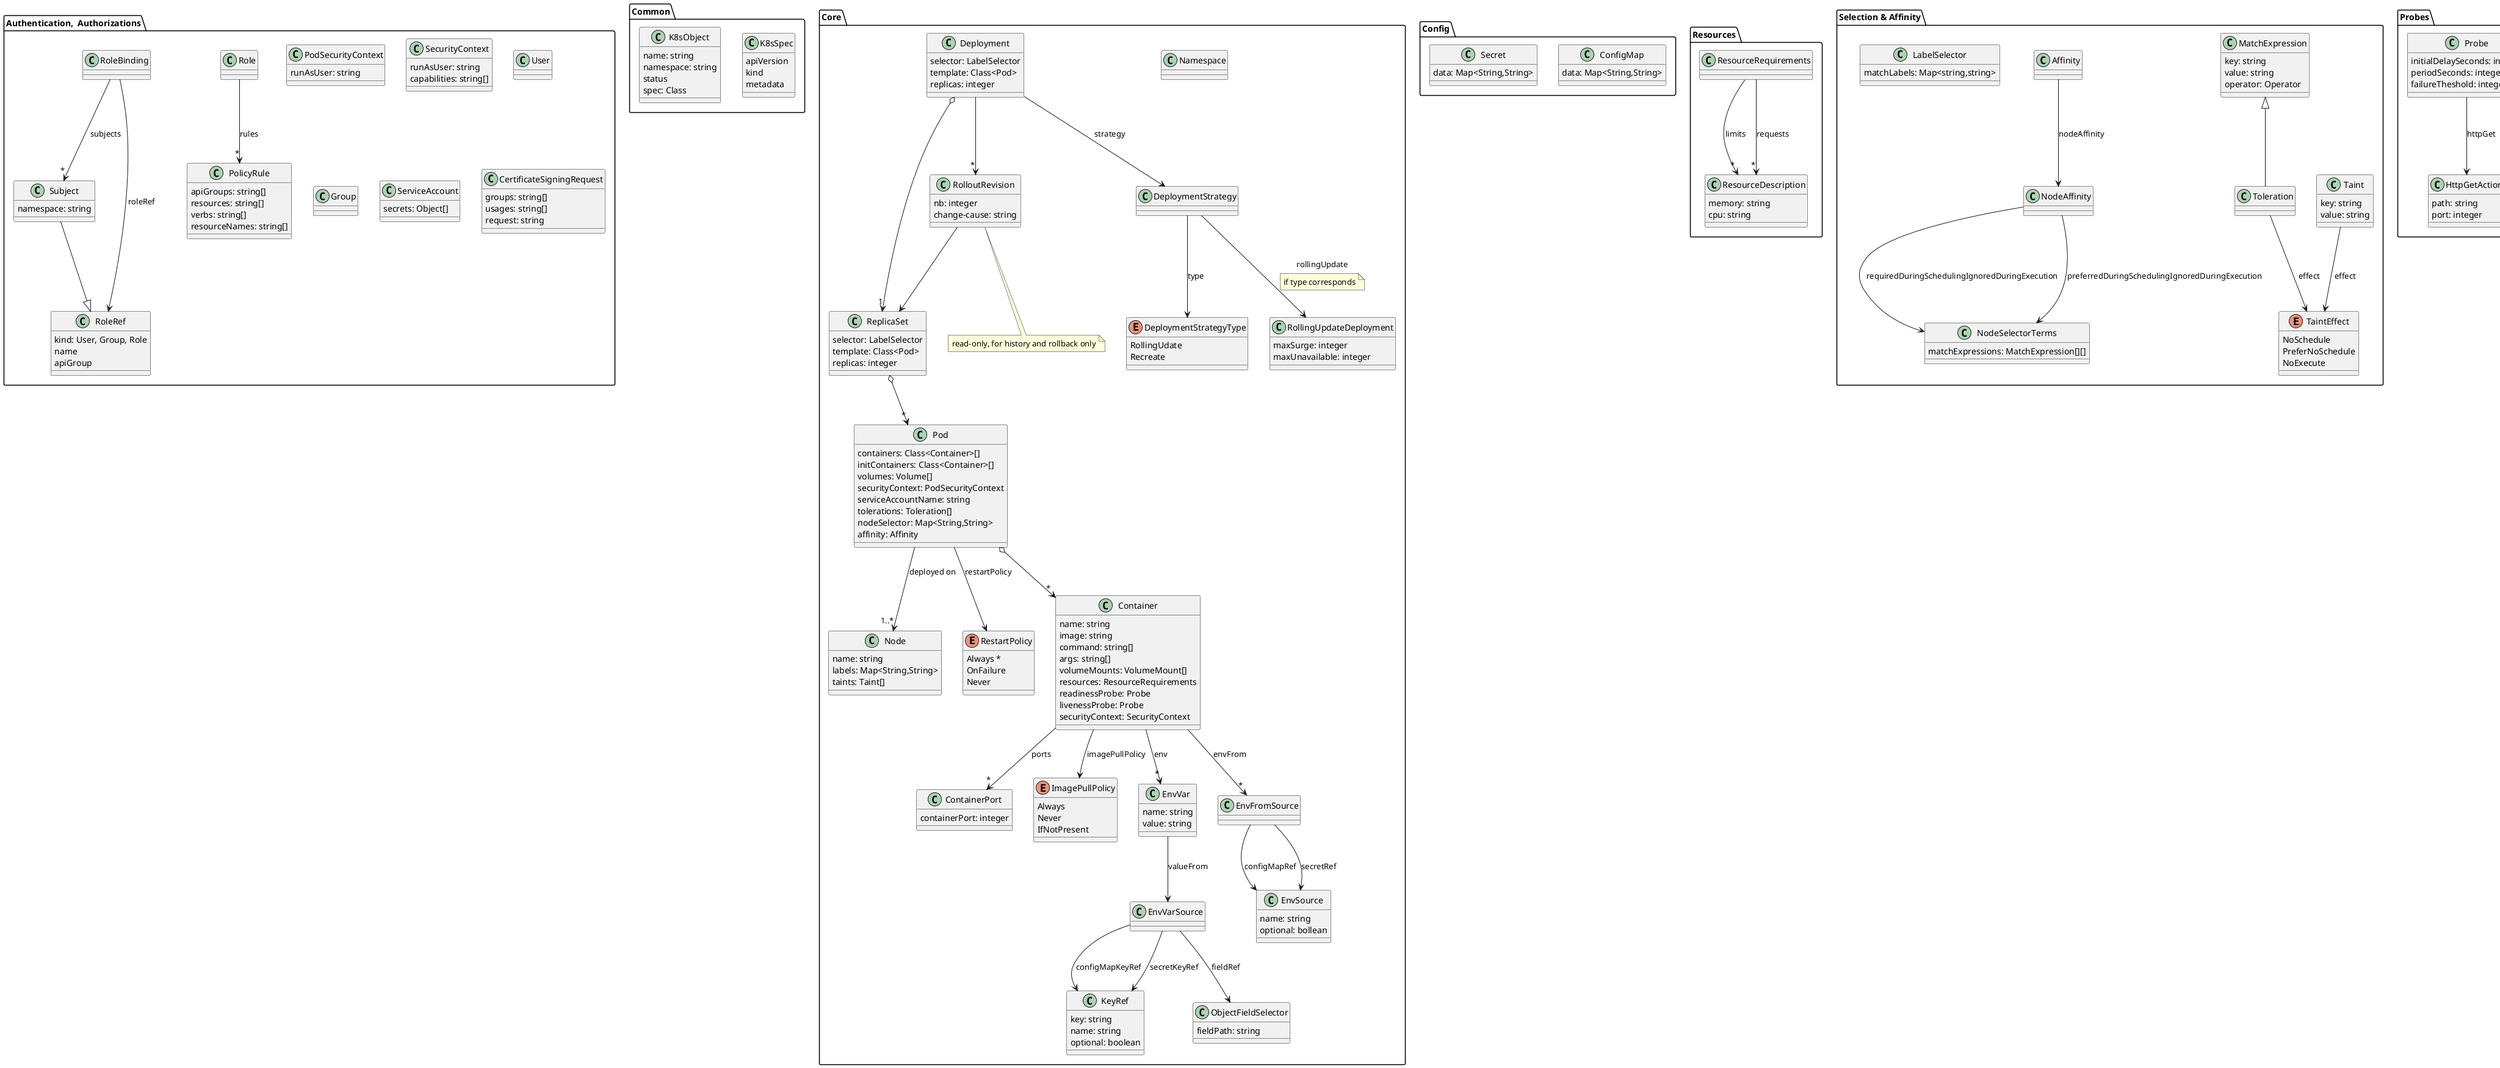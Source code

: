 @startuml

package "Common" {
class K8sSpec{
apiVersion
kind
metadata
}

class K8sObject{
name: string
namespace: string
status
spec: Class
}
}


package "Core" {


class Node{
name: string
labels: Map<String,String>
taints: Taint[]
}

class Namespace{}

class Pod{
containers: Class<Container>[]
initContainers: Class<Container>[]
volumes: Volume[]
securityContext: PodSecurityContext
serviceAccountName: string
tolerations: Toleration[]
nodeSelector: Map<String,String>
affinity: Affinity
}
Pod --> RestartPolicy: restartPolicy
enum RestartPolicy{
    Always *
    OnFailure
    Never
}

class ReplicaSet{
selector: LabelSelector
template: Class<Pod>
replicas: integer
}

class Deployment{
selector: LabelSelector
template: Class<Pod>
replicas: integer
}

Deployment o--> "1" ReplicaSet
Deployment --> "*" RolloutRevision
RolloutRevision --> ReplicaSet
ReplicaSet o--> "*" Pod
Pod --> "1..*" Node : deployed on
Pod o--> "*" Container

Deployment --> DeploymentStrategy: strategy
class DeploymentStrategy{

}
DeploymentStrategy --> DeploymentStrategyType: type
DeploymentStrategy --> RollingUpdateDeployment: rollingUpdate
note on link: if type corresponds

enum DeploymentStrategyType{
    RollingUdate
    Recreate
}
class RollingUpdateDeployment{
    maxSurge: integer
    maxUnavailable: integer
}

class RolloutRevision {
nb: integer
change-cause: string
}
note bottom: read-only, for history and rollback only


class Container{
name: string
image: string
command: string[]
args: string[]
volumeMounts: VolumeMount[]
resources: ResourceRequirements
readinessProbe: Probe
livenessProbe: Probe
securityContext: SecurityContext
}

Container -->"*" ContainerPort: ports
Container --> ImagePullPolicy: imagePullPolicy

class ContainerPort{
    containerPort: integer
}

class EnvVar{
    name: string
    value: string
}
Container -->"*" EnvVar : env
class EnvVarSource{
}
EnvVar --> EnvVarSource: valueFrom
EnvVarSource --> KeyRef: configMapKeyRef
EnvVarSource --> KeyRef: secretKeyRef
EnvVarSource --> ObjectFieldSelector: fieldRef
class KeyRef{
    key: string
    name: string
    optional: boolean
}
class ObjectFieldSelector{
    fieldPath: string    
}

class EnvFromSource{

}
Container -->"*" EnvFromSource: envFrom
EnvFromSource --> EnvSource: configMapRef
EnvFromSource --> EnvSource: secretRef

class EnvSource{
    name: string
    optional: bollean
}

enum ImagePullPolicy{
    Always
    Never
    IfNotPresent
}

}

package "Config" {

class ConfigMap{
data: Map<String,String>
}
class Secret{
data: Map<String,String>
}

}

package "Authentication,  Authorizations" {

class PodSecurityContext{
runAsUser: string
}
class SecurityContext{
runAsUser: string
capabilities: string[]
}


class Role{

}
class PolicyRule{
apiGroups: string[]
resources: string[]
verbs: string[]
resourceNames: string[]
}
Role --> "*" PolicyRule: rules
RoleBinding --> "*" Subject: subjects
RoleBinding --> RoleRef: roleRef
class RoleBinding{}
class RoleRef{
kind: User, Group, Role
name
apiGroup
}
class Subject{
    namespace: string
}
Subject --|> RoleRef

class User{}
class Group{}

class ServiceAccount{
secrets: Object[]
}

class CertificateSigningRequest{
groups: string[]
usages: string[]
request: string
}
}

package "Resources" {

class ResourceRequirements{}

class ResourceDescription{
memory: string
cpu: string
}

ResourceRequirements --> "*" ResourceDescription: limits
ResourceRequirements --> "*" ResourceDescription: requests

}

package "Selection & Affinity" {

class Taint{
key: string
value: string
}

enum TaintEffect{
NoSchedule
PreferNoSchedule
NoExecute
}

Taint --> TaintEffect: effect



class MatchExpression{
key: string
value: string
operator: Operator
}

class Toleration {}
Toleration --> TaintEffect: effect


MatchExpression <|-- Toleration

class Affinity{}
class NodeAffinity{}

Affinity --> NodeAffinity: nodeAffinity

NodeAffinity --> NodeSelectorTerms: requiredDuringSchedulingIgnoredDuringExecution
NodeAffinity --> NodeSelectorTerms: preferredDuringSchedulingIgnoredDuringExecution

class NodeSelectorTerms{
matchExpressions: MatchExpression[][]
}

class LabelSelector{
matchLabels: Map<string,string>
}
}


package "Probes" {
Probe --> HttpGetAction: httpGet
class Probe{
initialDelaySeconds: integer
periodSeconds: integer
failureTheshold: integer
}
class HttpGetAction{
path: string
port: integer
}

}

package "Jobs" {


class Job{
template: Class<Pod>
completions: integer
parallelism: integer
backoffLimit: integer
}

class CronJob{
schedule: string
jobTemplate: Class<Job>
}

CronJob o--> "*" Job

}

package "Services" {

class Service{
selector: Map<string,string>
}

enum ServiceType{
ClusterIP
NodePort
LoadBalancer
}
Service --> ServiceType: type


class ClusterIPService{
ports: ServicePort[]
}
ClusterIPService --|> Service

class NodePortService{

}
NodePortService --> "1" ClusterIPService
NodePortService --|> Service

class LoadBalancerService{

}
LoadBalancerService --> "1" NodePortService
LoadBalancerService --|> Service

class ServicePort{
targetPort: integer
port: integer
}
class NodeServicePort{
nodePort: integer
}
NodeServicePort --|> ServicePort

ClusterIPService -->"*" ServicePort: ports
NodePortService -->"*" NodeServicePort: ports

}

package "Ingress" {


class Ingress{}
class IngressBackend{
name: string
port: PortNumber
}
Ingress --> IngressBackend: defaultBackend

enum IngressPathType{
Prefix
Exact
ImplementationSpecific
}


class IngressRule{
host: string [0..1]
}
Ingress ---> "*" IngressRule: rules

class HTTPIngressRuleValue{
path: string
}
IngressRule --> "*" HTTPIngressRuleValue: http
HTTPIngressRuleValue --> "1" IngressBackend: backend
HTTPIngressRuleValue --> IngressPathType: pathType
}

package "NetworkPolicies" {


class NetworkPolicy{
    podSelector: LabelSelector
}
NetworkPolicy --> "*" NetworkPolicyIngressRule: ingress
NetworkPolicy --> "*" NetworkPolicyEgressRule: egress

NetworkPolicy --> "*" NetworkPolicyType: policyTypes

enum NetworkPolicyType{
Ingress
Egress
}


class NetworkPolicyIngressRule{
ports: NetworkPolicyPort[]
}
class NetworkPolicyEgressRule{
ports: NetworkPolicyPort[]
}

NetworkPolicyIngressRule -->"*" NetworkPolicyPeer: from
NetworkPolicyEgressRule -->"*" NetworkPolicyPeer: to

class NetworkPolicyPeer{
podSelector: LabelSelector
namespaceSelector: Selector
}

class NetworkPolicyPort{
    port: integer
    protocol: string
}
}

package "Volumes" {

class Volume{
name
... depends on volume type
}

class VolumeMount{
name: string
mountPath: string
subPath: string
}
VolumeMount -->"1" Volume

PersistentVolume -->"*" AccessMode: accessModes
PersistentVolume --> PVReclaimPolicy: persistentVolumeReclaimPolicy
class PersistentVolume{
... depends on PV type
}
enum AccessMode{
ReadWriteOnce
ReadWriteMany
ReadOnlyMany
}

class Capacity{
storage: MemoryType
}
enum PVReclaimPolicy{
Retain
Delete
Recycle
}

PersistentVolume -- PersistentVolumeClaim: mapped 1-1
class PersistentVolumeClaim{
accessModes: AccessMode[]
resources: Resources
storageClassName: string
}

PersistentVolume --> Capacity: capacity


class StorageClass{
provisioner: string
parameters: Object[]
}
StorageClass --> PersistentVolume
note on link
    creates 1 for each pod/deployment using a PVC
end note
}

package "StatefulSet" {

class StatefulSet{
serviceName: string
volumeClaimTemplate: Class<PersistentVolumeClaim>
}
enum PodManagementPolicy{
OrderedReady
Parallel
}
StatefulSet --> PodManagementPolicy: podManagementPolicy

}

package "CLI" {

class KubeConfig{}

class Context{
name: string
namespace: string
}


class ConfigUser{
name
}

class ConfigUserDef{
client-certificate
client-key
}


class ConfigCluster{
name
}

class ConfigClusterDef{
server: string
certificate-authority: string
certificate-authority-data: string
}
note bottom
    Either certificate-authority (path) 
    or certificate-authority-data (base64)
end note

KubeConfig -->"*" Context: contexts
KubeConfig -->"*" ConfigCluster: clusters
KubeConfig -->"*" ConfigUser: users

Context --> ConfigUser: user
Context --> ConfigCluster: cluster
ConfigCluster --> ConfigClusterDef: cluster

ConfigUser --> ConfigUserDef: user
}

@enduml

